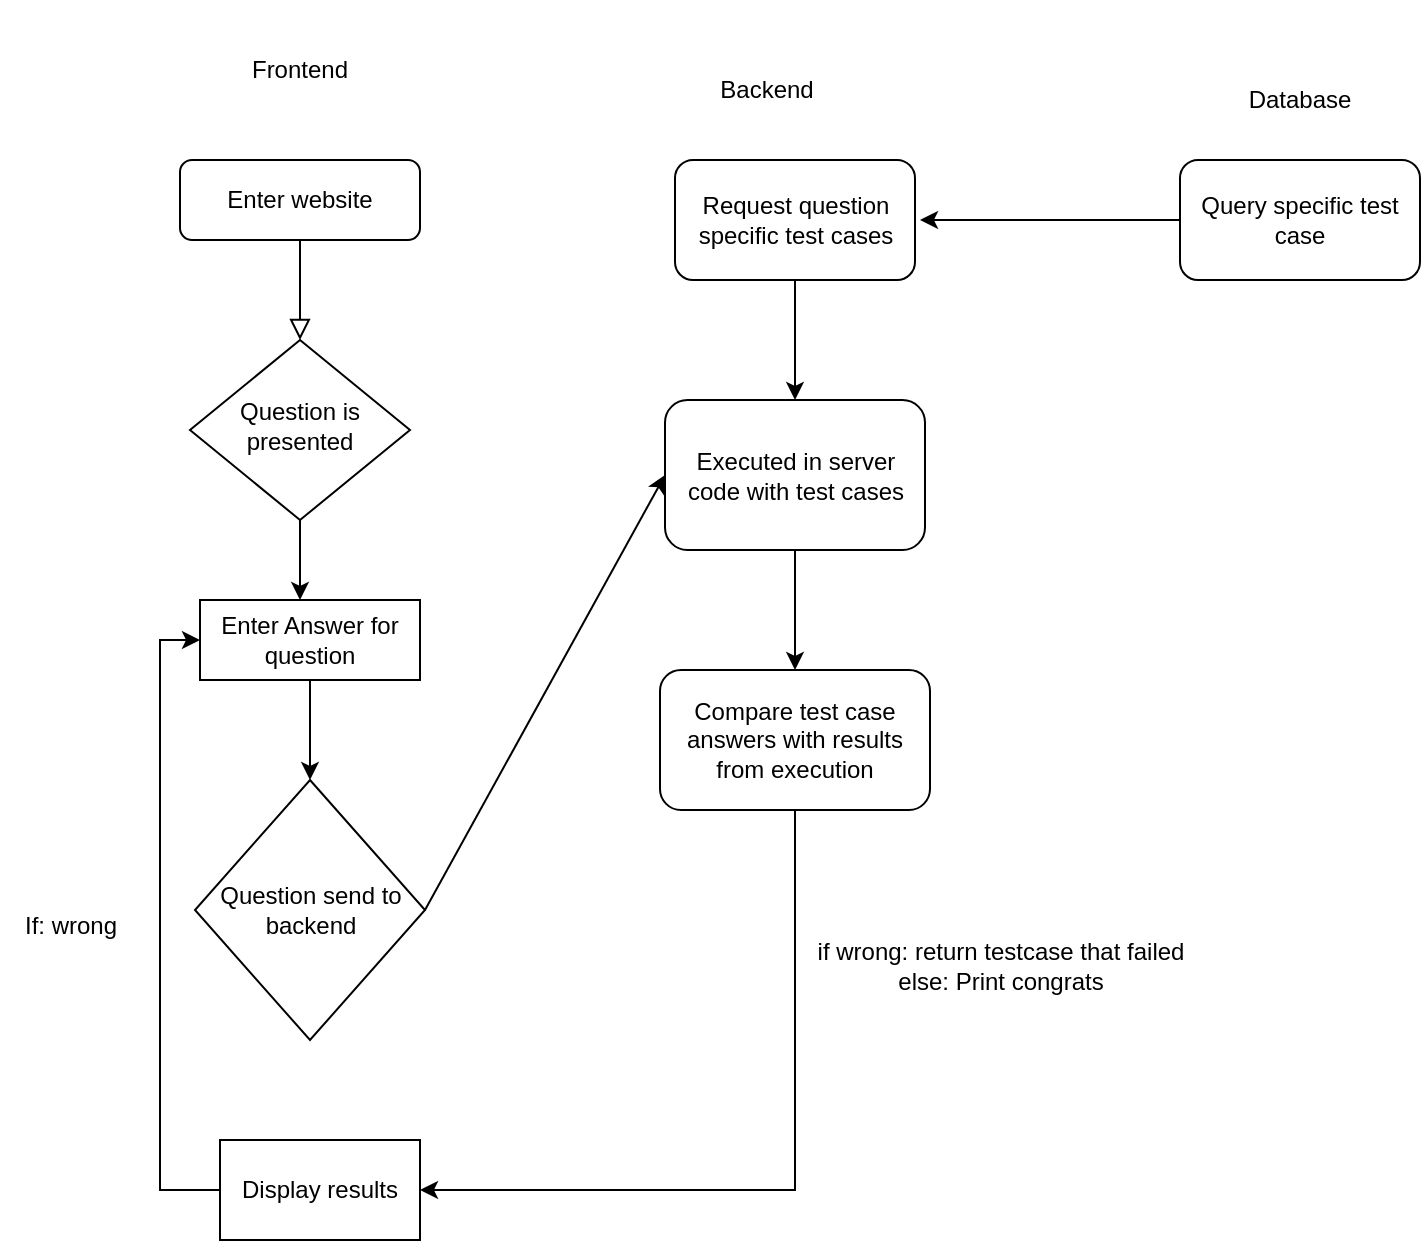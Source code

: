 <mxfile version="24.3.1" type="device">
  <diagram id="C5RBs43oDa-KdzZeNtuy" name="Page-1">
    <mxGraphModel dx="954" dy="606" grid="1" gridSize="10" guides="1" tooltips="1" connect="1" arrows="1" fold="1" page="1" pageScale="1" pageWidth="827" pageHeight="1169" math="0" shadow="0">
      <root>
        <mxCell id="WIyWlLk6GJQsqaUBKTNV-0" />
        <mxCell id="WIyWlLk6GJQsqaUBKTNV-1" parent="WIyWlLk6GJQsqaUBKTNV-0" />
        <mxCell id="WIyWlLk6GJQsqaUBKTNV-2" value="" style="rounded=0;html=1;jettySize=auto;orthogonalLoop=1;fontSize=11;endArrow=block;endFill=0;endSize=8;strokeWidth=1;shadow=0;labelBackgroundColor=none;edgeStyle=orthogonalEdgeStyle;" parent="WIyWlLk6GJQsqaUBKTNV-1" source="WIyWlLk6GJQsqaUBKTNV-3" target="WIyWlLk6GJQsqaUBKTNV-6" edge="1">
          <mxGeometry relative="1" as="geometry" />
        </mxCell>
        <mxCell id="WIyWlLk6GJQsqaUBKTNV-3" value="Enter website" style="rounded=1;whiteSpace=wrap;html=1;fontSize=12;glass=0;strokeWidth=1;shadow=0;" parent="WIyWlLk6GJQsqaUBKTNV-1" vertex="1">
          <mxGeometry x="170" y="120" width="120" height="40" as="geometry" />
        </mxCell>
        <mxCell id="v1tSs3WhHzZJKQ-GeI3k-2" style="edgeStyle=orthogonalEdgeStyle;rounded=0;orthogonalLoop=1;jettySize=auto;html=1;exitX=0.5;exitY=1;exitDx=0;exitDy=0;" edge="1" parent="WIyWlLk6GJQsqaUBKTNV-1" source="WIyWlLk6GJQsqaUBKTNV-6">
          <mxGeometry relative="1" as="geometry">
            <mxPoint x="230" y="340" as="targetPoint" />
          </mxGeometry>
        </mxCell>
        <mxCell id="WIyWlLk6GJQsqaUBKTNV-6" value="Question is presented" style="rhombus;whiteSpace=wrap;html=1;shadow=0;fontFamily=Helvetica;fontSize=12;align=center;strokeWidth=1;spacing=6;spacingTop=-4;" parent="WIyWlLk6GJQsqaUBKTNV-1" vertex="1">
          <mxGeometry x="175" y="210" width="110" height="90" as="geometry" />
        </mxCell>
        <mxCell id="v1tSs3WhHzZJKQ-GeI3k-4" style="edgeStyle=orthogonalEdgeStyle;rounded=0;orthogonalLoop=1;jettySize=auto;html=1;exitX=0.5;exitY=1;exitDx=0;exitDy=0;entryX=0.5;entryY=0;entryDx=0;entryDy=0;" edge="1" parent="WIyWlLk6GJQsqaUBKTNV-1" source="v1tSs3WhHzZJKQ-GeI3k-0" target="v1tSs3WhHzZJKQ-GeI3k-3">
          <mxGeometry relative="1" as="geometry" />
        </mxCell>
        <mxCell id="v1tSs3WhHzZJKQ-GeI3k-0" value="Enter Answer for question" style="rounded=0;whiteSpace=wrap;html=1;" vertex="1" parent="WIyWlLk6GJQsqaUBKTNV-1">
          <mxGeometry x="180" y="340" width="110" height="40" as="geometry" />
        </mxCell>
        <mxCell id="v1tSs3WhHzZJKQ-GeI3k-3" value="Question send to backend" style="rhombus;whiteSpace=wrap;html=1;" vertex="1" parent="WIyWlLk6GJQsqaUBKTNV-1">
          <mxGeometry x="177.5" y="430" width="115" height="130" as="geometry" />
        </mxCell>
        <mxCell id="v1tSs3WhHzZJKQ-GeI3k-11" style="edgeStyle=orthogonalEdgeStyle;rounded=0;orthogonalLoop=1;jettySize=auto;html=1;exitX=0.5;exitY=1;exitDx=0;exitDy=0;entryX=0.5;entryY=0;entryDx=0;entryDy=0;" edge="1" parent="WIyWlLk6GJQsqaUBKTNV-1" source="v1tSs3WhHzZJKQ-GeI3k-5" target="v1tSs3WhHzZJKQ-GeI3k-10">
          <mxGeometry relative="1" as="geometry" />
        </mxCell>
        <mxCell id="v1tSs3WhHzZJKQ-GeI3k-5" value="Executed in server code with test cases" style="rounded=1;whiteSpace=wrap;html=1;" vertex="1" parent="WIyWlLk6GJQsqaUBKTNV-1">
          <mxGeometry x="412.5" y="240" width="130" height="75" as="geometry" />
        </mxCell>
        <mxCell id="v1tSs3WhHzZJKQ-GeI3k-6" value="Frontend" style="text;html=1;align=center;verticalAlign=middle;whiteSpace=wrap;rounded=0;" vertex="1" parent="WIyWlLk6GJQsqaUBKTNV-1">
          <mxGeometry x="190" y="40" width="80" height="70" as="geometry" />
        </mxCell>
        <mxCell id="v1tSs3WhHzZJKQ-GeI3k-7" value="Backend" style="text;html=1;align=center;verticalAlign=middle;resizable=0;points=[];autosize=1;strokeColor=none;fillColor=none;" vertex="1" parent="WIyWlLk6GJQsqaUBKTNV-1">
          <mxGeometry x="427.5" y="70" width="70" height="30" as="geometry" />
        </mxCell>
        <mxCell id="v1tSs3WhHzZJKQ-GeI3k-9" value="" style="endArrow=classic;html=1;rounded=0;exitX=1;exitY=0.5;exitDx=0;exitDy=0;entryX=0;entryY=0.5;entryDx=0;entryDy=0;" edge="1" parent="WIyWlLk6GJQsqaUBKTNV-1" source="v1tSs3WhHzZJKQ-GeI3k-3" target="v1tSs3WhHzZJKQ-GeI3k-5">
          <mxGeometry width="50" height="50" relative="1" as="geometry">
            <mxPoint x="390" y="320" as="sourcePoint" />
            <mxPoint x="440" y="270" as="targetPoint" />
          </mxGeometry>
        </mxCell>
        <mxCell id="v1tSs3WhHzZJKQ-GeI3k-21" style="edgeStyle=orthogonalEdgeStyle;rounded=0;orthogonalLoop=1;jettySize=auto;html=1;exitX=0.5;exitY=1;exitDx=0;exitDy=0;entryX=1;entryY=0.5;entryDx=0;entryDy=0;" edge="1" parent="WIyWlLk6GJQsqaUBKTNV-1" source="v1tSs3WhHzZJKQ-GeI3k-10" target="v1tSs3WhHzZJKQ-GeI3k-12">
          <mxGeometry relative="1" as="geometry" />
        </mxCell>
        <mxCell id="v1tSs3WhHzZJKQ-GeI3k-10" value="Compare test case answers with results from execution" style="rounded=1;whiteSpace=wrap;html=1;" vertex="1" parent="WIyWlLk6GJQsqaUBKTNV-1">
          <mxGeometry x="410" y="375" width="135" height="70" as="geometry" />
        </mxCell>
        <mxCell id="v1tSs3WhHzZJKQ-GeI3k-22" style="edgeStyle=orthogonalEdgeStyle;rounded=0;orthogonalLoop=1;jettySize=auto;html=1;exitX=0;exitY=0.5;exitDx=0;exitDy=0;entryX=0;entryY=0.5;entryDx=0;entryDy=0;" edge="1" parent="WIyWlLk6GJQsqaUBKTNV-1" source="v1tSs3WhHzZJKQ-GeI3k-12" target="v1tSs3WhHzZJKQ-GeI3k-0">
          <mxGeometry relative="1" as="geometry" />
        </mxCell>
        <mxCell id="v1tSs3WhHzZJKQ-GeI3k-12" value="Display results" style="rounded=0;whiteSpace=wrap;html=1;" vertex="1" parent="WIyWlLk6GJQsqaUBKTNV-1">
          <mxGeometry x="190" y="610" width="100" height="50" as="geometry" />
        </mxCell>
        <mxCell id="v1tSs3WhHzZJKQ-GeI3k-15" value="Database" style="text;html=1;align=center;verticalAlign=middle;whiteSpace=wrap;rounded=0;" vertex="1" parent="WIyWlLk6GJQsqaUBKTNV-1">
          <mxGeometry x="685" y="60" width="90" height="60" as="geometry" />
        </mxCell>
        <mxCell id="v1tSs3WhHzZJKQ-GeI3k-19" style="edgeStyle=orthogonalEdgeStyle;rounded=0;orthogonalLoop=1;jettySize=auto;html=1;exitX=0.5;exitY=1;exitDx=0;exitDy=0;entryX=0.5;entryY=0;entryDx=0;entryDy=0;" edge="1" parent="WIyWlLk6GJQsqaUBKTNV-1" source="v1tSs3WhHzZJKQ-GeI3k-16" target="v1tSs3WhHzZJKQ-GeI3k-5">
          <mxGeometry relative="1" as="geometry" />
        </mxCell>
        <mxCell id="v1tSs3WhHzZJKQ-GeI3k-16" value="Request question specific test cases" style="rounded=1;whiteSpace=wrap;html=1;" vertex="1" parent="WIyWlLk6GJQsqaUBKTNV-1">
          <mxGeometry x="417.5" y="120" width="120" height="60" as="geometry" />
        </mxCell>
        <mxCell id="v1tSs3WhHzZJKQ-GeI3k-18" style="edgeStyle=orthogonalEdgeStyle;rounded=0;orthogonalLoop=1;jettySize=auto;html=1;exitX=0;exitY=0.5;exitDx=0;exitDy=0;" edge="1" parent="WIyWlLk6GJQsqaUBKTNV-1" source="v1tSs3WhHzZJKQ-GeI3k-17">
          <mxGeometry relative="1" as="geometry">
            <mxPoint x="540" y="150" as="targetPoint" />
          </mxGeometry>
        </mxCell>
        <mxCell id="v1tSs3WhHzZJKQ-GeI3k-17" value="Query specific test case" style="rounded=1;whiteSpace=wrap;html=1;" vertex="1" parent="WIyWlLk6GJQsqaUBKTNV-1">
          <mxGeometry x="670" y="120" width="120" height="60" as="geometry" />
        </mxCell>
        <mxCell id="v1tSs3WhHzZJKQ-GeI3k-23" value="If: wrong" style="text;html=1;align=center;verticalAlign=middle;resizable=0;points=[];autosize=1;strokeColor=none;fillColor=none;" vertex="1" parent="WIyWlLk6GJQsqaUBKTNV-1">
          <mxGeometry x="80" y="488" width="70" height="30" as="geometry" />
        </mxCell>
        <mxCell id="v1tSs3WhHzZJKQ-GeI3k-24" value="if wrong: return testcase that failed&lt;div&gt;else: Print congrats&lt;/div&gt;" style="text;html=1;align=center;verticalAlign=middle;resizable=0;points=[];autosize=1;strokeColor=none;fillColor=none;" vertex="1" parent="WIyWlLk6GJQsqaUBKTNV-1">
          <mxGeometry x="475" y="503" width="210" height="40" as="geometry" />
        </mxCell>
      </root>
    </mxGraphModel>
  </diagram>
</mxfile>
